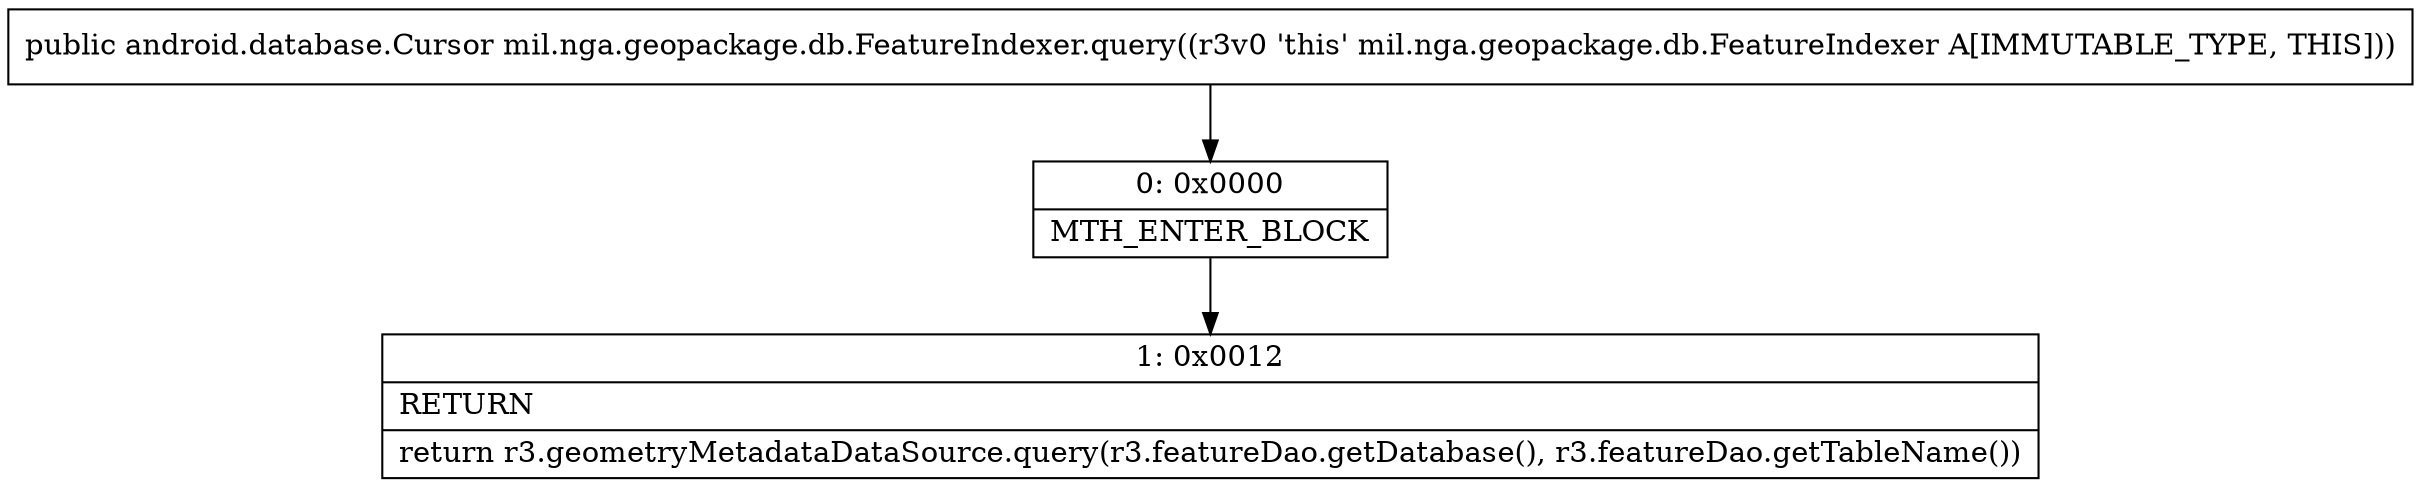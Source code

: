 digraph "CFG formil.nga.geopackage.db.FeatureIndexer.query()Landroid\/database\/Cursor;" {
Node_0 [shape=record,label="{0\:\ 0x0000|MTH_ENTER_BLOCK\l}"];
Node_1 [shape=record,label="{1\:\ 0x0012|RETURN\l|return r3.geometryMetadataDataSource.query(r3.featureDao.getDatabase(), r3.featureDao.getTableName())\l}"];
MethodNode[shape=record,label="{public android.database.Cursor mil.nga.geopackage.db.FeatureIndexer.query((r3v0 'this' mil.nga.geopackage.db.FeatureIndexer A[IMMUTABLE_TYPE, THIS])) }"];
MethodNode -> Node_0;
Node_0 -> Node_1;
}

